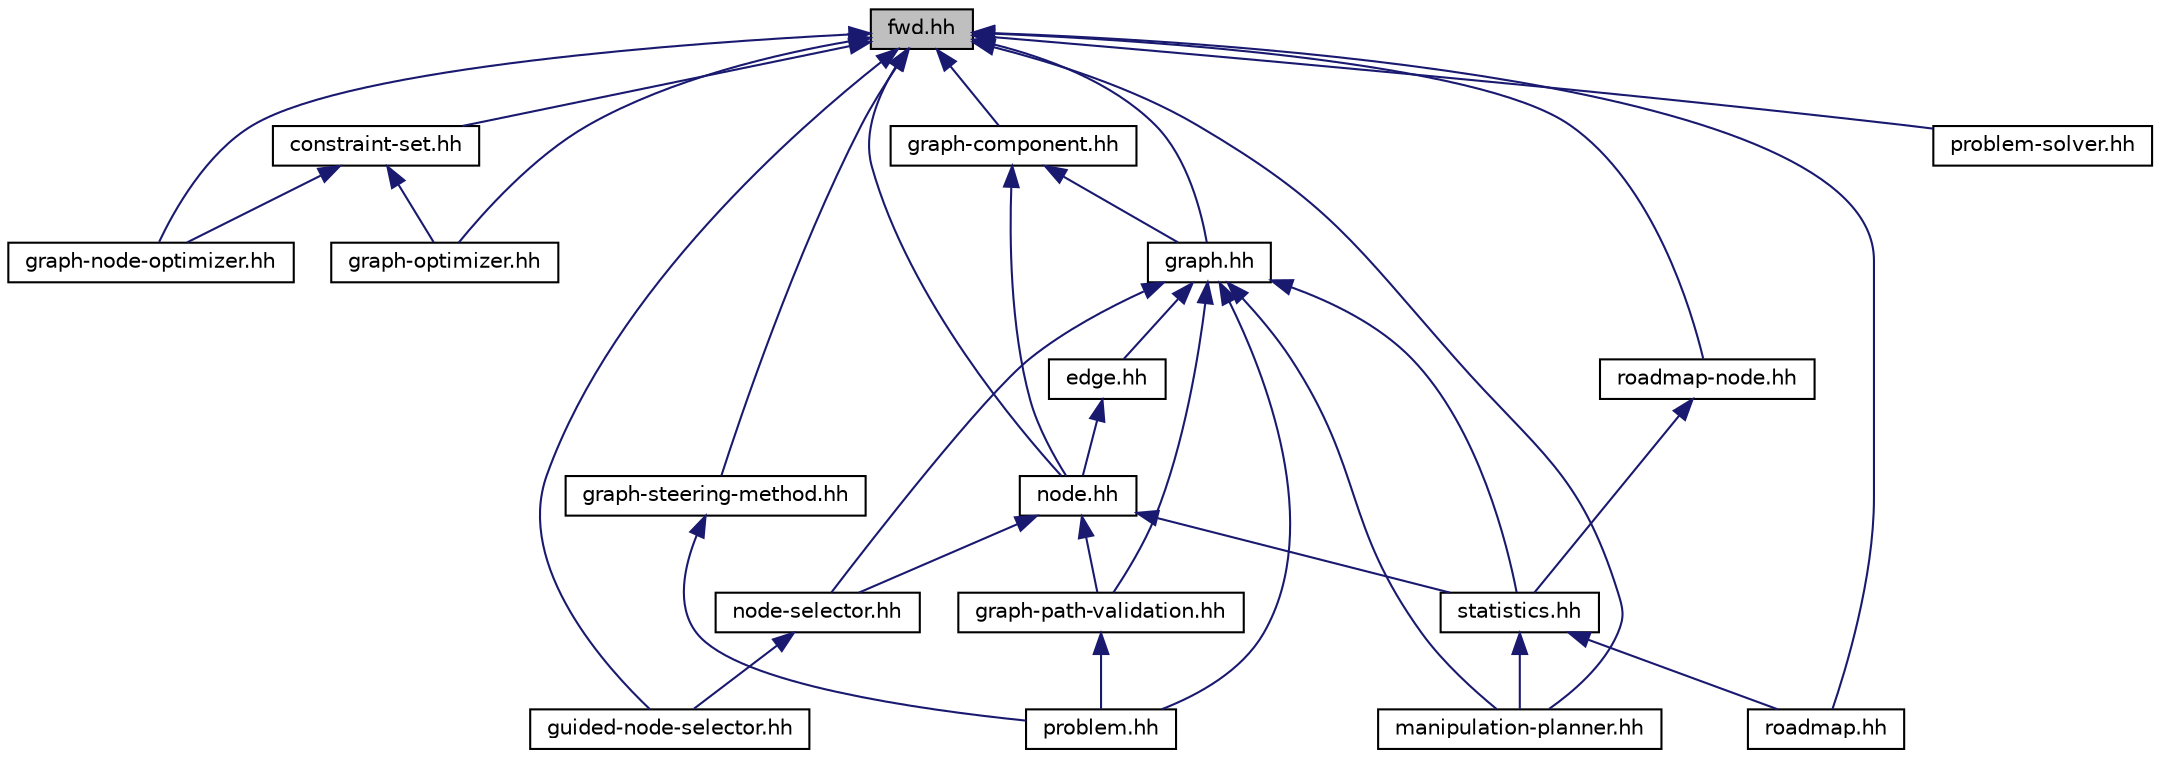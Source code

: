 digraph "fwd.hh"
{
  edge [fontname="Helvetica",fontsize="10",labelfontname="Helvetica",labelfontsize="10"];
  node [fontname="Helvetica",fontsize="10",shape=record];
  Node1 [label="fwd.hh",height=0.2,width=0.4,color="black", fillcolor="grey75", style="filled" fontcolor="black"];
  Node1 -> Node2 [dir="back",color="midnightblue",fontsize="10",style="solid",fontname="Helvetica"];
  Node2 [label="constraint-set.hh",height=0.2,width=0.4,color="black", fillcolor="white", style="filled",URL="$a00004.html"];
  Node2 -> Node3 [dir="back",color="midnightblue",fontsize="10",style="solid",fontname="Helvetica"];
  Node3 [label="graph-node-optimizer.hh",height=0.2,width=0.4,color="black", fillcolor="white", style="filled",URL="$a00044.html"];
  Node2 -> Node4 [dir="back",color="midnightblue",fontsize="10",style="solid",fontname="Helvetica"];
  Node4 [label="graph-optimizer.hh",height=0.2,width=0.4,color="black", fillcolor="white", style="filled",URL="$a00045.html"];
  Node1 -> Node5 [dir="back",color="midnightblue",fontsize="10",style="solid",fontname="Helvetica"];
  Node5 [label="graph.hh",height=0.2,width=0.4,color="black", fillcolor="white", style="filled",URL="$a00048.html"];
  Node5 -> Node6 [dir="back",color="midnightblue",fontsize="10",style="solid",fontname="Helvetica"];
  Node6 [label="edge.hh",height=0.2,width=0.4,color="black", fillcolor="white", style="filled",URL="$a00041.html"];
  Node6 -> Node7 [dir="back",color="midnightblue",fontsize="10",style="solid",fontname="Helvetica"];
  Node7 [label="node.hh",height=0.2,width=0.4,color="black", fillcolor="white", style="filled",URL="$a00003.html"];
  Node7 -> Node8 [dir="back",color="midnightblue",fontsize="10",style="solid",fontname="Helvetica"];
  Node8 [label="node-selector.hh",height=0.2,width=0.4,color="black", fillcolor="white", style="filled",URL="$a00053.html"];
  Node8 -> Node9 [dir="back",color="midnightblue",fontsize="10",style="solid",fontname="Helvetica"];
  Node9 [label="guided-node-selector.hh",height=0.2,width=0.4,color="black", fillcolor="white", style="filled",URL="$a00049.html"];
  Node7 -> Node10 [dir="back",color="midnightblue",fontsize="10",style="solid",fontname="Helvetica"];
  Node10 [label="statistics.hh",height=0.2,width=0.4,color="black", fillcolor="white", style="filled",URL="$a00057.html"];
  Node10 -> Node11 [dir="back",color="midnightblue",fontsize="10",style="solid",fontname="Helvetica"];
  Node11 [label="manipulation-planner.hh",height=0.2,width=0.4,color="black", fillcolor="white", style="filled",URL="$a00052.html"];
  Node10 -> Node12 [dir="back",color="midnightblue",fontsize="10",style="solid",fontname="Helvetica"];
  Node12 [label="roadmap.hh",height=0.2,width=0.4,color="black", fillcolor="white", style="filled",URL="$a00056.html"];
  Node7 -> Node13 [dir="back",color="midnightblue",fontsize="10",style="solid",fontname="Helvetica"];
  Node13 [label="graph-path-validation.hh",height=0.2,width=0.4,color="black", fillcolor="white", style="filled",URL="$a00046.html"];
  Node13 -> Node14 [dir="back",color="midnightblue",fontsize="10",style="solid",fontname="Helvetica"];
  Node14 [label="problem.hh",height=0.2,width=0.4,color="black", fillcolor="white", style="filled",URL="$a00005.html"];
  Node5 -> Node8 [dir="back",color="midnightblue",fontsize="10",style="solid",fontname="Helvetica"];
  Node5 -> Node10 [dir="back",color="midnightblue",fontsize="10",style="solid",fontname="Helvetica"];
  Node5 -> Node13 [dir="back",color="midnightblue",fontsize="10",style="solid",fontname="Helvetica"];
  Node5 -> Node11 [dir="back",color="midnightblue",fontsize="10",style="solid",fontname="Helvetica"];
  Node5 -> Node14 [dir="back",color="midnightblue",fontsize="10",style="solid",fontname="Helvetica"];
  Node1 -> Node15 [dir="back",color="midnightblue",fontsize="10",style="solid",fontname="Helvetica"];
  Node15 [label="graph-component.hh",height=0.2,width=0.4,color="black", fillcolor="white", style="filled",URL="$a00043.html"];
  Node15 -> Node5 [dir="back",color="midnightblue",fontsize="10",style="solid",fontname="Helvetica"];
  Node15 -> Node7 [dir="back",color="midnightblue",fontsize="10",style="solid",fontname="Helvetica"];
  Node1 -> Node9 [dir="back",color="midnightblue",fontsize="10",style="solid",fontname="Helvetica"];
  Node1 -> Node7 [dir="back",color="midnightblue",fontsize="10",style="solid",fontname="Helvetica"];
  Node1 -> Node16 [dir="back",color="midnightblue",fontsize="10",style="solid",fontname="Helvetica"];
  Node16 [label="roadmap-node.hh",height=0.2,width=0.4,color="black", fillcolor="white", style="filled",URL="$a00055.html"];
  Node16 -> Node10 [dir="back",color="midnightblue",fontsize="10",style="solid",fontname="Helvetica"];
  Node1 -> Node3 [dir="back",color="midnightblue",fontsize="10",style="solid",fontname="Helvetica"];
  Node1 -> Node4 [dir="back",color="midnightblue",fontsize="10",style="solid",fontname="Helvetica"];
  Node1 -> Node17 [dir="back",color="midnightblue",fontsize="10",style="solid",fontname="Helvetica"];
  Node17 [label="graph-steering-method.hh",height=0.2,width=0.4,color="black", fillcolor="white", style="filled",URL="$a00047.html"];
  Node17 -> Node14 [dir="back",color="midnightblue",fontsize="10",style="solid",fontname="Helvetica"];
  Node1 -> Node11 [dir="back",color="midnightblue",fontsize="10",style="solid",fontname="Helvetica"];
  Node1 -> Node18 [dir="back",color="midnightblue",fontsize="10",style="solid",fontname="Helvetica"];
  Node18 [label="problem-solver.hh",height=0.2,width=0.4,color="black", fillcolor="white", style="filled",URL="$a00054.html"];
  Node1 -> Node12 [dir="back",color="midnightblue",fontsize="10",style="solid",fontname="Helvetica"];
}
